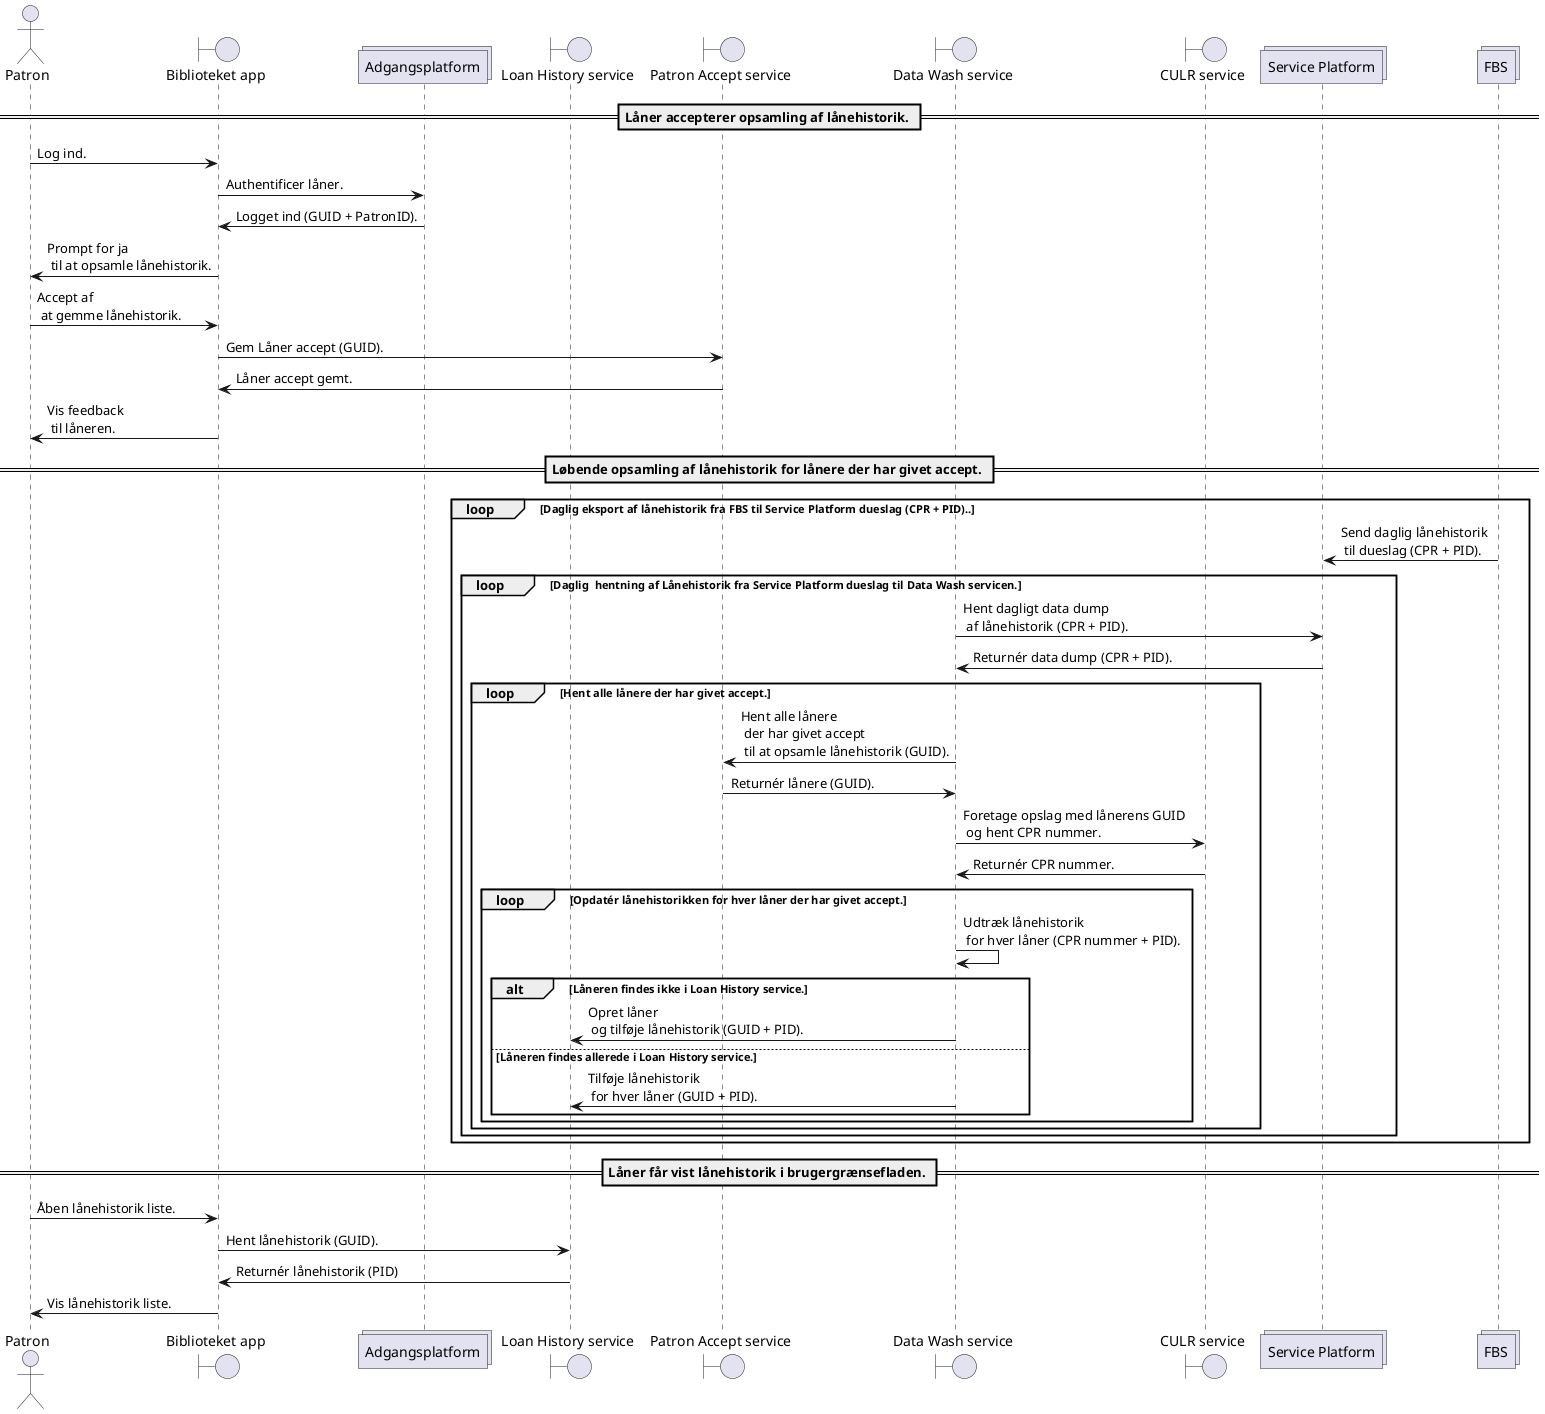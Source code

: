 @startuml

actor "Patron"
boundary "Biblioteket app"
collections "Adgangsplatform"
boundary "Loan History service"
boundary "Patron Accept service"
boundary "Data Wash service"
boundary "CULR service"
collections "Service Platform"
collections "FBS"

== Låner accepterer opsamling af lånehistorik. ==

    "Patron"->"Biblioteket app": Log ind.
    "Biblioteket app"->"Adgangsplatform": Authentificer låner.
    "Adgangsplatform"->"Biblioteket app": Logget ind (GUID + PatronID).
    "Biblioteket app"->"Patron": Prompt for ja \n til at opsamle lånehistorik.
    "Patron"->"Biblioteket app": Accept af \n at gemme lånehistorik.
    "Biblioteket app"->"Patron Accept service": Gem Låner accept (GUID).
    "Patron Accept service"->"Biblioteket app": Låner accept gemt.
    "Biblioteket app"->"Patron": Vis feedback \n til låneren.

== Løbende opsamling af lånehistorik for lånere der har givet accept. ==

    loop Daglig eksport af lånehistorik fra FBS til Service Platform dueslag (CPR + PID)..
        "FBS"->"Service Platform": Send daglig lånehistorik \n til dueslag (CPR + PID).
        loop Daglig  hentning af Lånehistorik fra Service Platform dueslag til Data Wash servicen.
            "Data Wash service"->"Service Platform": Hent dagligt data dump \n af lånehistorik (CPR + PID).
            "Service Platform"->"Data Wash service": Returnér data dump (CPR + PID). 
            loop Hent alle lånere der har givet accept.
                "Data Wash service"->"Patron Accept service": Hent alle lånere \n der har givet accept \n til at opsamle lånehistorik (GUID).
                "Patron Accept service"->"Data Wash service": Returnér lånere (GUID).
                "Data Wash service"->"CULR service": Foretage opslag med lånerens GUID \n og hent CPR nummer.
                "CULR service"->"Data Wash service": Returnér CPR nummer.
                loop Opdatér lånehistorikken for hver låner der har givet accept.
                    "Data Wash service"->"Data Wash service": Udtræk lånehistorik \n for hver låner (CPR nummer + PID).
                    alt Låneren findes ikke i Loan History service.
                        "Data Wash service"->"Loan History service": Opret låner \n og tilføje lånehistorik (GUID + PID).
                        else Låneren findes allerede i Loan History service.
                        "Data Wash service"->"Loan History service": Tilføje lånehistorik \n for hver låner (GUID + PID).
                    end
                end
            end
        end
        
    end
    
== Låner får vist lånehistorik i brugergrænsefladen. ==

    Patron->"Biblioteket app": Åben lånehistorik liste.
    "Biblioteket app"->"Loan History service": Hent lånehistorik (GUID).
    "Loan History service"->"Biblioteket app": Returnér lånehistorik (PID)
    "Biblioteket app"->"Patron": Vis lånehistorik liste.
    
@enduml
